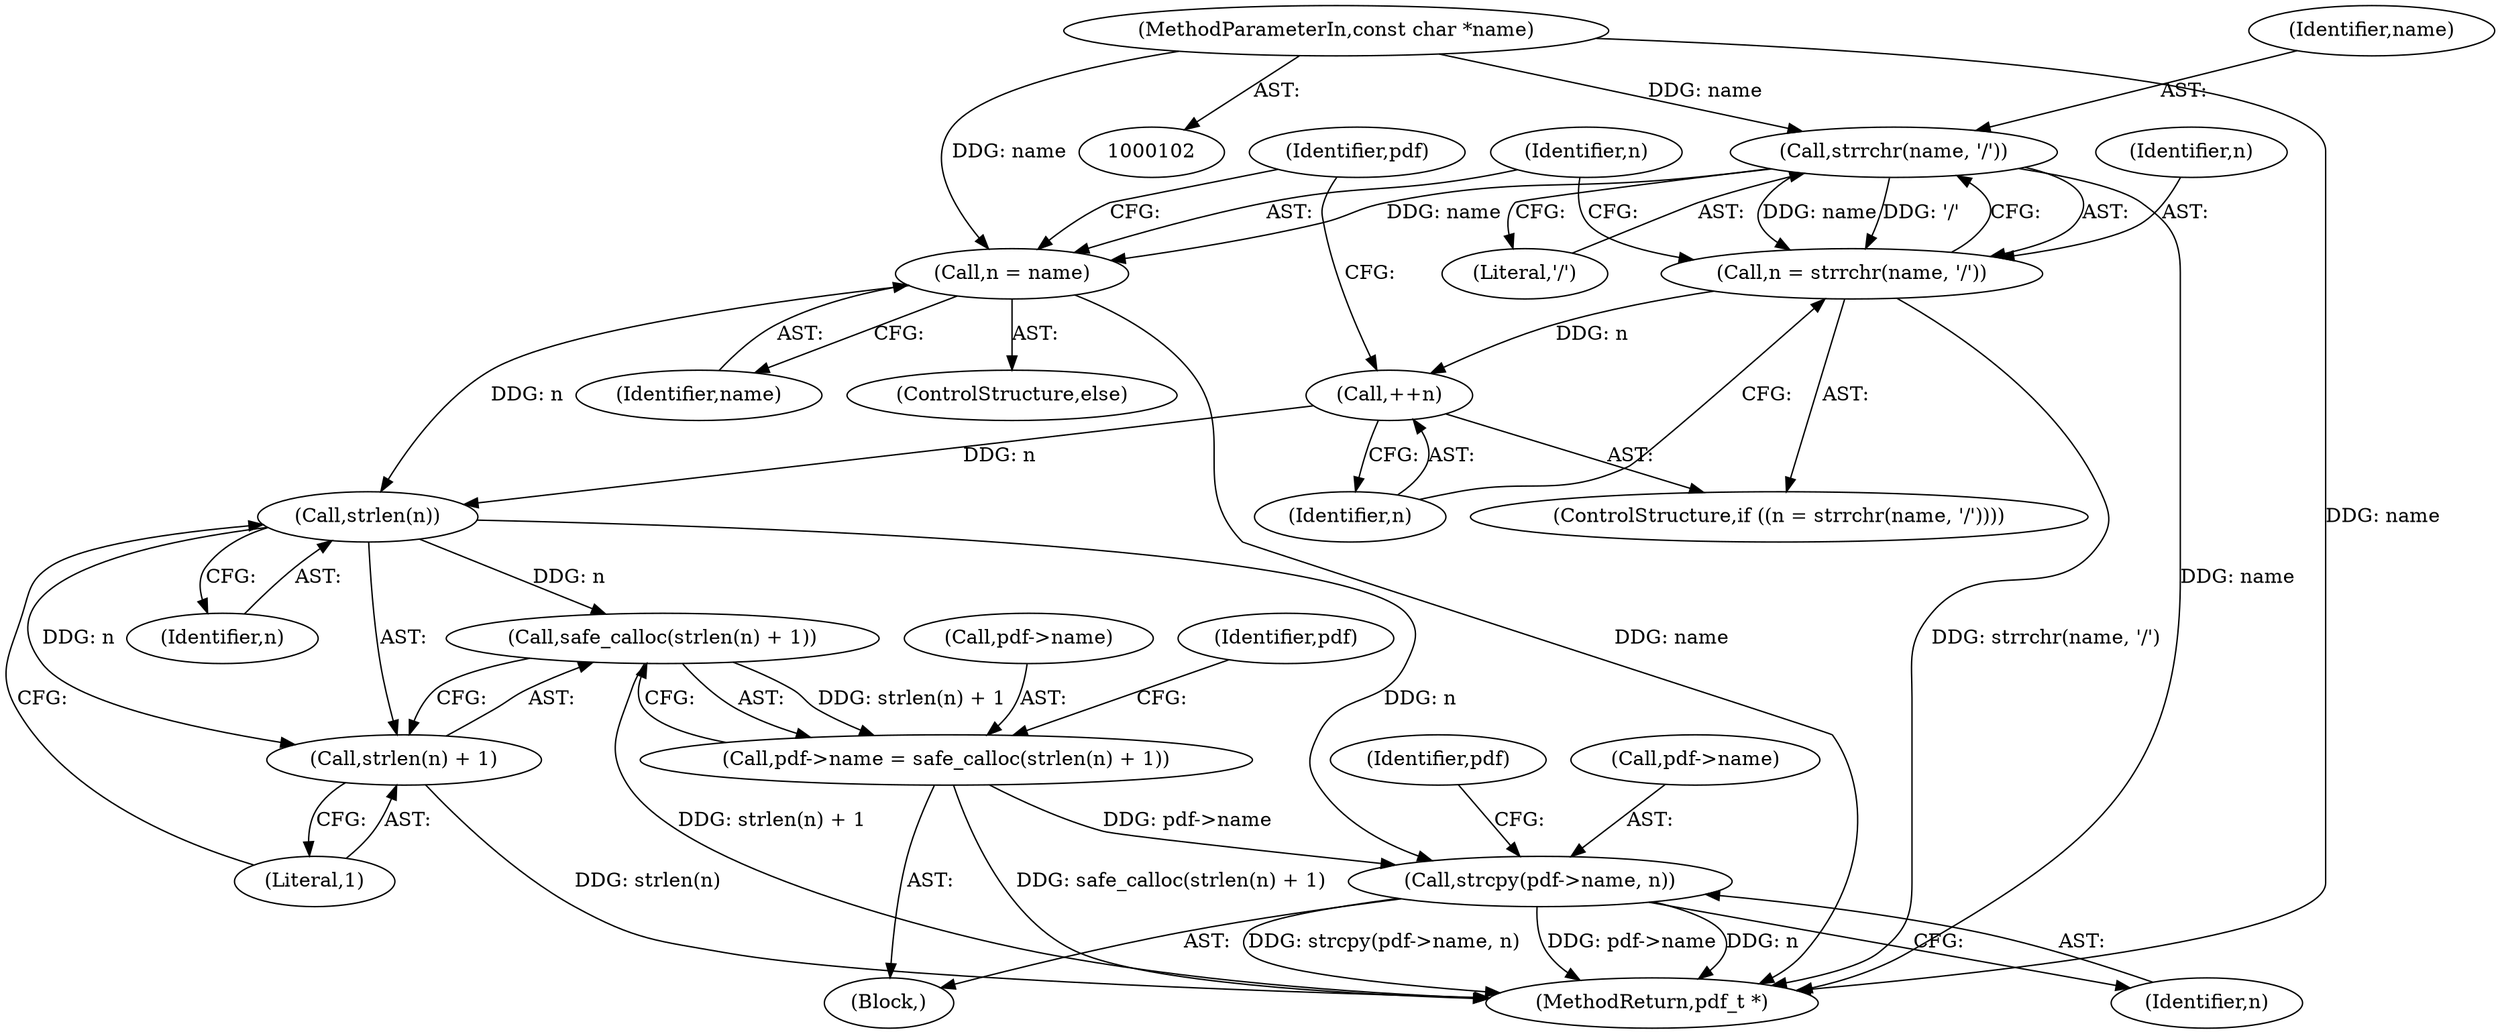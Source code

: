 digraph "0_pdfresurrect_0c4120fffa3dffe97b95c486a120eded82afe8a6_8@API" {
"1000133" [label="(Call,strlen(n))"];
"1000124" [label="(Call,n = name)"];
"1000118" [label="(Call,strrchr(name, '/'))"];
"1000103" [label="(MethodParameterIn,const char *name)"];
"1000121" [label="(Call,++n)"];
"1000116" [label="(Call,n = strrchr(name, '/'))"];
"1000131" [label="(Call,safe_calloc(strlen(n) + 1))"];
"1000127" [label="(Call,pdf->name = safe_calloc(strlen(n) + 1))"];
"1000136" [label="(Call,strcpy(pdf->name, n))"];
"1000132" [label="(Call,strlen(n) + 1)"];
"1000136" [label="(Call,strcpy(pdf->name, n))"];
"1000120" [label="(Literal,'/')"];
"1000103" [label="(MethodParameterIn,const char *name)"];
"1000127" [label="(Call,pdf->name = safe_calloc(strlen(n) + 1))"];
"1000123" [label="(ControlStructure,else)"];
"1000134" [label="(Identifier,n)"];
"1000158" [label="(Identifier,pdf)"];
"1000137" [label="(Call,pdf->name)"];
"1000126" [label="(Identifier,name)"];
"1000133" [label="(Call,strlen(n))"];
"1000159" [label="(MethodReturn,pdf_t *)"];
"1000138" [label="(Identifier,pdf)"];
"1000116" [label="(Call,n = strrchr(name, '/'))"];
"1000131" [label="(Call,safe_calloc(strlen(n) + 1))"];
"1000132" [label="(Call,strlen(n) + 1)"];
"1000125" [label="(Identifier,n)"];
"1000129" [label="(Identifier,pdf)"];
"1000135" [label="(Literal,1)"];
"1000119" [label="(Identifier,name)"];
"1000124" [label="(Call,n = name)"];
"1000128" [label="(Call,pdf->name)"];
"1000115" [label="(ControlStructure,if ((n = strrchr(name, '/'))))"];
"1000117" [label="(Identifier,n)"];
"1000122" [label="(Identifier,n)"];
"1000140" [label="(Identifier,n)"];
"1000121" [label="(Call,++n)"];
"1000114" [label="(Block,)"];
"1000118" [label="(Call,strrchr(name, '/'))"];
"1000133" -> "1000132"  [label="AST: "];
"1000133" -> "1000134"  [label="CFG: "];
"1000134" -> "1000133"  [label="AST: "];
"1000135" -> "1000133"  [label="CFG: "];
"1000133" -> "1000131"  [label="DDG: n"];
"1000133" -> "1000132"  [label="DDG: n"];
"1000124" -> "1000133"  [label="DDG: n"];
"1000121" -> "1000133"  [label="DDG: n"];
"1000133" -> "1000136"  [label="DDG: n"];
"1000124" -> "1000123"  [label="AST: "];
"1000124" -> "1000126"  [label="CFG: "];
"1000125" -> "1000124"  [label="AST: "];
"1000126" -> "1000124"  [label="AST: "];
"1000129" -> "1000124"  [label="CFG: "];
"1000124" -> "1000159"  [label="DDG: name"];
"1000118" -> "1000124"  [label="DDG: name"];
"1000103" -> "1000124"  [label="DDG: name"];
"1000118" -> "1000116"  [label="AST: "];
"1000118" -> "1000120"  [label="CFG: "];
"1000119" -> "1000118"  [label="AST: "];
"1000120" -> "1000118"  [label="AST: "];
"1000116" -> "1000118"  [label="CFG: "];
"1000118" -> "1000159"  [label="DDG: name"];
"1000118" -> "1000116"  [label="DDG: name"];
"1000118" -> "1000116"  [label="DDG: '/'"];
"1000103" -> "1000118"  [label="DDG: name"];
"1000103" -> "1000102"  [label="AST: "];
"1000103" -> "1000159"  [label="DDG: name"];
"1000121" -> "1000115"  [label="AST: "];
"1000121" -> "1000122"  [label="CFG: "];
"1000122" -> "1000121"  [label="AST: "];
"1000129" -> "1000121"  [label="CFG: "];
"1000116" -> "1000121"  [label="DDG: n"];
"1000116" -> "1000115"  [label="AST: "];
"1000117" -> "1000116"  [label="AST: "];
"1000122" -> "1000116"  [label="CFG: "];
"1000125" -> "1000116"  [label="CFG: "];
"1000116" -> "1000159"  [label="DDG: strrchr(name, '/')"];
"1000131" -> "1000127"  [label="AST: "];
"1000131" -> "1000132"  [label="CFG: "];
"1000132" -> "1000131"  [label="AST: "];
"1000127" -> "1000131"  [label="CFG: "];
"1000131" -> "1000159"  [label="DDG: strlen(n) + 1"];
"1000131" -> "1000127"  [label="DDG: strlen(n) + 1"];
"1000127" -> "1000114"  [label="AST: "];
"1000128" -> "1000127"  [label="AST: "];
"1000138" -> "1000127"  [label="CFG: "];
"1000127" -> "1000159"  [label="DDG: safe_calloc(strlen(n) + 1)"];
"1000127" -> "1000136"  [label="DDG: pdf->name"];
"1000136" -> "1000114"  [label="AST: "];
"1000136" -> "1000140"  [label="CFG: "];
"1000137" -> "1000136"  [label="AST: "];
"1000140" -> "1000136"  [label="AST: "];
"1000158" -> "1000136"  [label="CFG: "];
"1000136" -> "1000159"  [label="DDG: n"];
"1000136" -> "1000159"  [label="DDG: strcpy(pdf->name, n)"];
"1000136" -> "1000159"  [label="DDG: pdf->name"];
"1000132" -> "1000135"  [label="CFG: "];
"1000135" -> "1000132"  [label="AST: "];
"1000132" -> "1000159"  [label="DDG: strlen(n)"];
}
